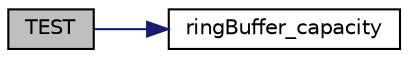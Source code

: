 digraph "TEST"
{
 // LATEX_PDF_SIZE
  edge [fontname="Helvetica",fontsize="10",labelfontname="Helvetica",labelfontsize="10"];
  node [fontname="Helvetica",fontsize="10",shape=record];
  rankdir="LR";
  Node1 [label="TEST",height=0.2,width=0.4,color="black", fillcolor="grey75", style="filled", fontcolor="black",tooltip=" "];
  Node1 -> Node2 [color="midnightblue",fontsize="10",style="solid",fontname="Helvetica"];
  Node2 [label="ringBuffer_capacity",height=0.2,width=0.4,color="black", fillcolor="white", style="filled",URL="$ring__buffer_8c.html#a5a68a5a11cacadf1d7002d32bab4f61f",tooltip="Check the size of the ring buffer."];
}
